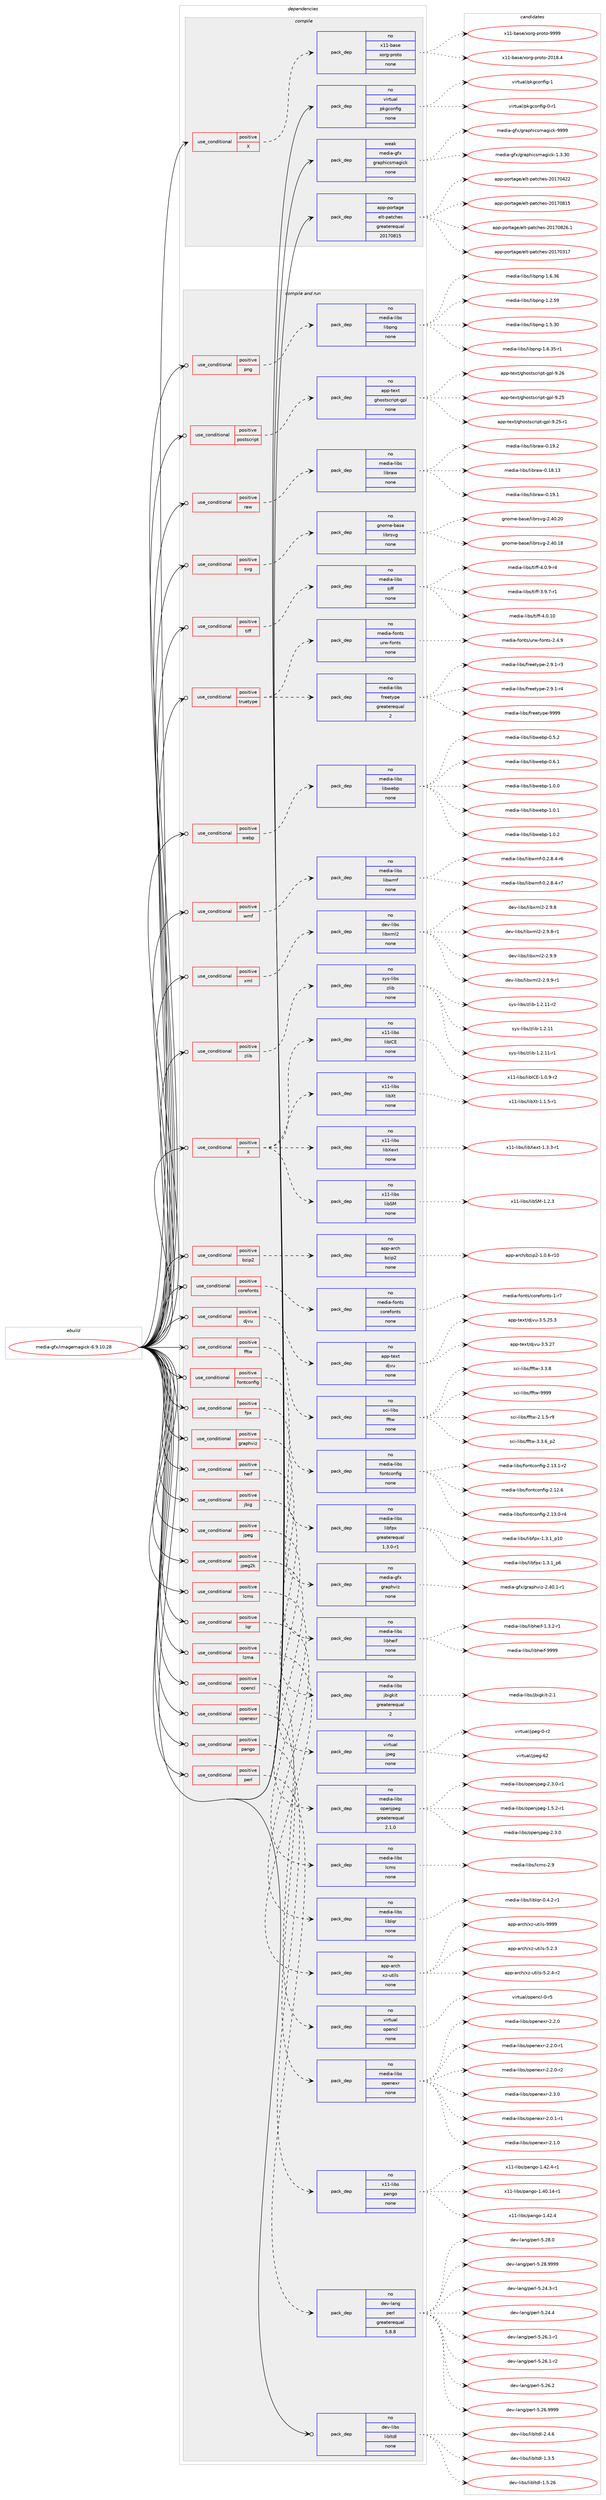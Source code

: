 digraph prolog {

# *************
# Graph options
# *************

newrank=true;
concentrate=true;
compound=true;
graph [rankdir=LR,fontname=Helvetica,fontsize=10,ranksep=1.5];#, ranksep=2.5, nodesep=0.2];
edge  [arrowhead=vee];
node  [fontname=Helvetica,fontsize=10];

# **********
# The ebuild
# **********

subgraph cluster_leftcol {
color=gray;
rank=same;
label=<<i>ebuild</i>>;
id [label="media-gfx/imagemagick-6.9.10.28", color=red, width=4, href="../media-gfx/imagemagick-6.9.10.28.svg"];
}

# ****************
# The dependencies
# ****************

subgraph cluster_midcol {
color=gray;
label=<<i>dependencies</i>>;
subgraph cluster_compile {
fillcolor="#eeeeee";
style=filled;
label=<<i>compile</i>>;
subgraph cond432873 {
dependency1605426 [label=<<TABLE BORDER="0" CELLBORDER="1" CELLSPACING="0" CELLPADDING="4"><TR><TD ROWSPAN="3" CELLPADDING="10">use_conditional</TD></TR><TR><TD>positive</TD></TR><TR><TD>X</TD></TR></TABLE>>, shape=none, color=red];
subgraph pack1146956 {
dependency1605427 [label=<<TABLE BORDER="0" CELLBORDER="1" CELLSPACING="0" CELLPADDING="4" WIDTH="220"><TR><TD ROWSPAN="6" CELLPADDING="30">pack_dep</TD></TR><TR><TD WIDTH="110">no</TD></TR><TR><TD>x11-base</TD></TR><TR><TD>xorg-proto</TD></TR><TR><TD>none</TD></TR><TR><TD></TD></TR></TABLE>>, shape=none, color=blue];
}
dependency1605426:e -> dependency1605427:w [weight=20,style="dashed",arrowhead="vee"];
}
id:e -> dependency1605426:w [weight=20,style="solid",arrowhead="vee"];
subgraph pack1146957 {
dependency1605428 [label=<<TABLE BORDER="0" CELLBORDER="1" CELLSPACING="0" CELLPADDING="4" WIDTH="220"><TR><TD ROWSPAN="6" CELLPADDING="30">pack_dep</TD></TR><TR><TD WIDTH="110">no</TD></TR><TR><TD>app-portage</TD></TR><TR><TD>elt-patches</TD></TR><TR><TD>greaterequal</TD></TR><TR><TD>20170815</TD></TR></TABLE>>, shape=none, color=blue];
}
id:e -> dependency1605428:w [weight=20,style="solid",arrowhead="vee"];
subgraph pack1146958 {
dependency1605429 [label=<<TABLE BORDER="0" CELLBORDER="1" CELLSPACING="0" CELLPADDING="4" WIDTH="220"><TR><TD ROWSPAN="6" CELLPADDING="30">pack_dep</TD></TR><TR><TD WIDTH="110">no</TD></TR><TR><TD>virtual</TD></TR><TR><TD>pkgconfig</TD></TR><TR><TD>none</TD></TR><TR><TD></TD></TR></TABLE>>, shape=none, color=blue];
}
id:e -> dependency1605429:w [weight=20,style="solid",arrowhead="vee"];
subgraph pack1146959 {
dependency1605430 [label=<<TABLE BORDER="0" CELLBORDER="1" CELLSPACING="0" CELLPADDING="4" WIDTH="220"><TR><TD ROWSPAN="6" CELLPADDING="30">pack_dep</TD></TR><TR><TD WIDTH="110">weak</TD></TR><TR><TD>media-gfx</TD></TR><TR><TD>graphicsmagick</TD></TR><TR><TD>none</TD></TR><TR><TD></TD></TR></TABLE>>, shape=none, color=blue];
}
id:e -> dependency1605430:w [weight=20,style="solid",arrowhead="vee"];
}
subgraph cluster_compileandrun {
fillcolor="#eeeeee";
style=filled;
label=<<i>compile and run</i>>;
subgraph cond432874 {
dependency1605431 [label=<<TABLE BORDER="0" CELLBORDER="1" CELLSPACING="0" CELLPADDING="4"><TR><TD ROWSPAN="3" CELLPADDING="10">use_conditional</TD></TR><TR><TD>positive</TD></TR><TR><TD>X</TD></TR></TABLE>>, shape=none, color=red];
subgraph pack1146960 {
dependency1605432 [label=<<TABLE BORDER="0" CELLBORDER="1" CELLSPACING="0" CELLPADDING="4" WIDTH="220"><TR><TD ROWSPAN="6" CELLPADDING="30">pack_dep</TD></TR><TR><TD WIDTH="110">no</TD></TR><TR><TD>x11-libs</TD></TR><TR><TD>libICE</TD></TR><TR><TD>none</TD></TR><TR><TD></TD></TR></TABLE>>, shape=none, color=blue];
}
dependency1605431:e -> dependency1605432:w [weight=20,style="dashed",arrowhead="vee"];
subgraph pack1146961 {
dependency1605433 [label=<<TABLE BORDER="0" CELLBORDER="1" CELLSPACING="0" CELLPADDING="4" WIDTH="220"><TR><TD ROWSPAN="6" CELLPADDING="30">pack_dep</TD></TR><TR><TD WIDTH="110">no</TD></TR><TR><TD>x11-libs</TD></TR><TR><TD>libSM</TD></TR><TR><TD>none</TD></TR><TR><TD></TD></TR></TABLE>>, shape=none, color=blue];
}
dependency1605431:e -> dependency1605433:w [weight=20,style="dashed",arrowhead="vee"];
subgraph pack1146962 {
dependency1605434 [label=<<TABLE BORDER="0" CELLBORDER="1" CELLSPACING="0" CELLPADDING="4" WIDTH="220"><TR><TD ROWSPAN="6" CELLPADDING="30">pack_dep</TD></TR><TR><TD WIDTH="110">no</TD></TR><TR><TD>x11-libs</TD></TR><TR><TD>libXext</TD></TR><TR><TD>none</TD></TR><TR><TD></TD></TR></TABLE>>, shape=none, color=blue];
}
dependency1605431:e -> dependency1605434:w [weight=20,style="dashed",arrowhead="vee"];
subgraph pack1146963 {
dependency1605435 [label=<<TABLE BORDER="0" CELLBORDER="1" CELLSPACING="0" CELLPADDING="4" WIDTH="220"><TR><TD ROWSPAN="6" CELLPADDING="30">pack_dep</TD></TR><TR><TD WIDTH="110">no</TD></TR><TR><TD>x11-libs</TD></TR><TR><TD>libXt</TD></TR><TR><TD>none</TD></TR><TR><TD></TD></TR></TABLE>>, shape=none, color=blue];
}
dependency1605431:e -> dependency1605435:w [weight=20,style="dashed",arrowhead="vee"];
}
id:e -> dependency1605431:w [weight=20,style="solid",arrowhead="odotvee"];
subgraph cond432875 {
dependency1605436 [label=<<TABLE BORDER="0" CELLBORDER="1" CELLSPACING="0" CELLPADDING="4"><TR><TD ROWSPAN="3" CELLPADDING="10">use_conditional</TD></TR><TR><TD>positive</TD></TR><TR><TD>bzip2</TD></TR></TABLE>>, shape=none, color=red];
subgraph pack1146964 {
dependency1605437 [label=<<TABLE BORDER="0" CELLBORDER="1" CELLSPACING="0" CELLPADDING="4" WIDTH="220"><TR><TD ROWSPAN="6" CELLPADDING="30">pack_dep</TD></TR><TR><TD WIDTH="110">no</TD></TR><TR><TD>app-arch</TD></TR><TR><TD>bzip2</TD></TR><TR><TD>none</TD></TR><TR><TD></TD></TR></TABLE>>, shape=none, color=blue];
}
dependency1605436:e -> dependency1605437:w [weight=20,style="dashed",arrowhead="vee"];
}
id:e -> dependency1605436:w [weight=20,style="solid",arrowhead="odotvee"];
subgraph cond432876 {
dependency1605438 [label=<<TABLE BORDER="0" CELLBORDER="1" CELLSPACING="0" CELLPADDING="4"><TR><TD ROWSPAN="3" CELLPADDING="10">use_conditional</TD></TR><TR><TD>positive</TD></TR><TR><TD>corefonts</TD></TR></TABLE>>, shape=none, color=red];
subgraph pack1146965 {
dependency1605439 [label=<<TABLE BORDER="0" CELLBORDER="1" CELLSPACING="0" CELLPADDING="4" WIDTH="220"><TR><TD ROWSPAN="6" CELLPADDING="30">pack_dep</TD></TR><TR><TD WIDTH="110">no</TD></TR><TR><TD>media-fonts</TD></TR><TR><TD>corefonts</TD></TR><TR><TD>none</TD></TR><TR><TD></TD></TR></TABLE>>, shape=none, color=blue];
}
dependency1605438:e -> dependency1605439:w [weight=20,style="dashed",arrowhead="vee"];
}
id:e -> dependency1605438:w [weight=20,style="solid",arrowhead="odotvee"];
subgraph cond432877 {
dependency1605440 [label=<<TABLE BORDER="0" CELLBORDER="1" CELLSPACING="0" CELLPADDING="4"><TR><TD ROWSPAN="3" CELLPADDING="10">use_conditional</TD></TR><TR><TD>positive</TD></TR><TR><TD>djvu</TD></TR></TABLE>>, shape=none, color=red];
subgraph pack1146966 {
dependency1605441 [label=<<TABLE BORDER="0" CELLBORDER="1" CELLSPACING="0" CELLPADDING="4" WIDTH="220"><TR><TD ROWSPAN="6" CELLPADDING="30">pack_dep</TD></TR><TR><TD WIDTH="110">no</TD></TR><TR><TD>app-text</TD></TR><TR><TD>djvu</TD></TR><TR><TD>none</TD></TR><TR><TD></TD></TR></TABLE>>, shape=none, color=blue];
}
dependency1605440:e -> dependency1605441:w [weight=20,style="dashed",arrowhead="vee"];
}
id:e -> dependency1605440:w [weight=20,style="solid",arrowhead="odotvee"];
subgraph cond432878 {
dependency1605442 [label=<<TABLE BORDER="0" CELLBORDER="1" CELLSPACING="0" CELLPADDING="4"><TR><TD ROWSPAN="3" CELLPADDING="10">use_conditional</TD></TR><TR><TD>positive</TD></TR><TR><TD>fftw</TD></TR></TABLE>>, shape=none, color=red];
subgraph pack1146967 {
dependency1605443 [label=<<TABLE BORDER="0" CELLBORDER="1" CELLSPACING="0" CELLPADDING="4" WIDTH="220"><TR><TD ROWSPAN="6" CELLPADDING="30">pack_dep</TD></TR><TR><TD WIDTH="110">no</TD></TR><TR><TD>sci-libs</TD></TR><TR><TD>fftw</TD></TR><TR><TD>none</TD></TR><TR><TD></TD></TR></TABLE>>, shape=none, color=blue];
}
dependency1605442:e -> dependency1605443:w [weight=20,style="dashed",arrowhead="vee"];
}
id:e -> dependency1605442:w [weight=20,style="solid",arrowhead="odotvee"];
subgraph cond432879 {
dependency1605444 [label=<<TABLE BORDER="0" CELLBORDER="1" CELLSPACING="0" CELLPADDING="4"><TR><TD ROWSPAN="3" CELLPADDING="10">use_conditional</TD></TR><TR><TD>positive</TD></TR><TR><TD>fontconfig</TD></TR></TABLE>>, shape=none, color=red];
subgraph pack1146968 {
dependency1605445 [label=<<TABLE BORDER="0" CELLBORDER="1" CELLSPACING="0" CELLPADDING="4" WIDTH="220"><TR><TD ROWSPAN="6" CELLPADDING="30">pack_dep</TD></TR><TR><TD WIDTH="110">no</TD></TR><TR><TD>media-libs</TD></TR><TR><TD>fontconfig</TD></TR><TR><TD>none</TD></TR><TR><TD></TD></TR></TABLE>>, shape=none, color=blue];
}
dependency1605444:e -> dependency1605445:w [weight=20,style="dashed",arrowhead="vee"];
}
id:e -> dependency1605444:w [weight=20,style="solid",arrowhead="odotvee"];
subgraph cond432880 {
dependency1605446 [label=<<TABLE BORDER="0" CELLBORDER="1" CELLSPACING="0" CELLPADDING="4"><TR><TD ROWSPAN="3" CELLPADDING="10">use_conditional</TD></TR><TR><TD>positive</TD></TR><TR><TD>fpx</TD></TR></TABLE>>, shape=none, color=red];
subgraph pack1146969 {
dependency1605447 [label=<<TABLE BORDER="0" CELLBORDER="1" CELLSPACING="0" CELLPADDING="4" WIDTH="220"><TR><TD ROWSPAN="6" CELLPADDING="30">pack_dep</TD></TR><TR><TD WIDTH="110">no</TD></TR><TR><TD>media-libs</TD></TR><TR><TD>libfpx</TD></TR><TR><TD>greaterequal</TD></TR><TR><TD>1.3.0-r1</TD></TR></TABLE>>, shape=none, color=blue];
}
dependency1605446:e -> dependency1605447:w [weight=20,style="dashed",arrowhead="vee"];
}
id:e -> dependency1605446:w [weight=20,style="solid",arrowhead="odotvee"];
subgraph cond432881 {
dependency1605448 [label=<<TABLE BORDER="0" CELLBORDER="1" CELLSPACING="0" CELLPADDING="4"><TR><TD ROWSPAN="3" CELLPADDING="10">use_conditional</TD></TR><TR><TD>positive</TD></TR><TR><TD>graphviz</TD></TR></TABLE>>, shape=none, color=red];
subgraph pack1146970 {
dependency1605449 [label=<<TABLE BORDER="0" CELLBORDER="1" CELLSPACING="0" CELLPADDING="4" WIDTH="220"><TR><TD ROWSPAN="6" CELLPADDING="30">pack_dep</TD></TR><TR><TD WIDTH="110">no</TD></TR><TR><TD>media-gfx</TD></TR><TR><TD>graphviz</TD></TR><TR><TD>none</TD></TR><TR><TD></TD></TR></TABLE>>, shape=none, color=blue];
}
dependency1605448:e -> dependency1605449:w [weight=20,style="dashed",arrowhead="vee"];
}
id:e -> dependency1605448:w [weight=20,style="solid",arrowhead="odotvee"];
subgraph cond432882 {
dependency1605450 [label=<<TABLE BORDER="0" CELLBORDER="1" CELLSPACING="0" CELLPADDING="4"><TR><TD ROWSPAN="3" CELLPADDING="10">use_conditional</TD></TR><TR><TD>positive</TD></TR><TR><TD>heif</TD></TR></TABLE>>, shape=none, color=red];
subgraph pack1146971 {
dependency1605451 [label=<<TABLE BORDER="0" CELLBORDER="1" CELLSPACING="0" CELLPADDING="4" WIDTH="220"><TR><TD ROWSPAN="6" CELLPADDING="30">pack_dep</TD></TR><TR><TD WIDTH="110">no</TD></TR><TR><TD>media-libs</TD></TR><TR><TD>libheif</TD></TR><TR><TD>none</TD></TR><TR><TD></TD></TR></TABLE>>, shape=none, color=blue];
}
dependency1605450:e -> dependency1605451:w [weight=20,style="dashed",arrowhead="vee"];
}
id:e -> dependency1605450:w [weight=20,style="solid",arrowhead="odotvee"];
subgraph cond432883 {
dependency1605452 [label=<<TABLE BORDER="0" CELLBORDER="1" CELLSPACING="0" CELLPADDING="4"><TR><TD ROWSPAN="3" CELLPADDING="10">use_conditional</TD></TR><TR><TD>positive</TD></TR><TR><TD>jbig</TD></TR></TABLE>>, shape=none, color=red];
subgraph pack1146972 {
dependency1605453 [label=<<TABLE BORDER="0" CELLBORDER="1" CELLSPACING="0" CELLPADDING="4" WIDTH="220"><TR><TD ROWSPAN="6" CELLPADDING="30">pack_dep</TD></TR><TR><TD WIDTH="110">no</TD></TR><TR><TD>media-libs</TD></TR><TR><TD>jbigkit</TD></TR><TR><TD>greaterequal</TD></TR><TR><TD>2</TD></TR></TABLE>>, shape=none, color=blue];
}
dependency1605452:e -> dependency1605453:w [weight=20,style="dashed",arrowhead="vee"];
}
id:e -> dependency1605452:w [weight=20,style="solid",arrowhead="odotvee"];
subgraph cond432884 {
dependency1605454 [label=<<TABLE BORDER="0" CELLBORDER="1" CELLSPACING="0" CELLPADDING="4"><TR><TD ROWSPAN="3" CELLPADDING="10">use_conditional</TD></TR><TR><TD>positive</TD></TR><TR><TD>jpeg</TD></TR></TABLE>>, shape=none, color=red];
subgraph pack1146973 {
dependency1605455 [label=<<TABLE BORDER="0" CELLBORDER="1" CELLSPACING="0" CELLPADDING="4" WIDTH="220"><TR><TD ROWSPAN="6" CELLPADDING="30">pack_dep</TD></TR><TR><TD WIDTH="110">no</TD></TR><TR><TD>virtual</TD></TR><TR><TD>jpeg</TD></TR><TR><TD>none</TD></TR><TR><TD></TD></TR></TABLE>>, shape=none, color=blue];
}
dependency1605454:e -> dependency1605455:w [weight=20,style="dashed",arrowhead="vee"];
}
id:e -> dependency1605454:w [weight=20,style="solid",arrowhead="odotvee"];
subgraph cond432885 {
dependency1605456 [label=<<TABLE BORDER="0" CELLBORDER="1" CELLSPACING="0" CELLPADDING="4"><TR><TD ROWSPAN="3" CELLPADDING="10">use_conditional</TD></TR><TR><TD>positive</TD></TR><TR><TD>jpeg2k</TD></TR></TABLE>>, shape=none, color=red];
subgraph pack1146974 {
dependency1605457 [label=<<TABLE BORDER="0" CELLBORDER="1" CELLSPACING="0" CELLPADDING="4" WIDTH="220"><TR><TD ROWSPAN="6" CELLPADDING="30">pack_dep</TD></TR><TR><TD WIDTH="110">no</TD></TR><TR><TD>media-libs</TD></TR><TR><TD>openjpeg</TD></TR><TR><TD>greaterequal</TD></TR><TR><TD>2.1.0</TD></TR></TABLE>>, shape=none, color=blue];
}
dependency1605456:e -> dependency1605457:w [weight=20,style="dashed",arrowhead="vee"];
}
id:e -> dependency1605456:w [weight=20,style="solid",arrowhead="odotvee"];
subgraph cond432886 {
dependency1605458 [label=<<TABLE BORDER="0" CELLBORDER="1" CELLSPACING="0" CELLPADDING="4"><TR><TD ROWSPAN="3" CELLPADDING="10">use_conditional</TD></TR><TR><TD>positive</TD></TR><TR><TD>lcms</TD></TR></TABLE>>, shape=none, color=red];
subgraph pack1146975 {
dependency1605459 [label=<<TABLE BORDER="0" CELLBORDER="1" CELLSPACING="0" CELLPADDING="4" WIDTH="220"><TR><TD ROWSPAN="6" CELLPADDING="30">pack_dep</TD></TR><TR><TD WIDTH="110">no</TD></TR><TR><TD>media-libs</TD></TR><TR><TD>lcms</TD></TR><TR><TD>none</TD></TR><TR><TD></TD></TR></TABLE>>, shape=none, color=blue];
}
dependency1605458:e -> dependency1605459:w [weight=20,style="dashed",arrowhead="vee"];
}
id:e -> dependency1605458:w [weight=20,style="solid",arrowhead="odotvee"];
subgraph cond432887 {
dependency1605460 [label=<<TABLE BORDER="0" CELLBORDER="1" CELLSPACING="0" CELLPADDING="4"><TR><TD ROWSPAN="3" CELLPADDING="10">use_conditional</TD></TR><TR><TD>positive</TD></TR><TR><TD>lqr</TD></TR></TABLE>>, shape=none, color=red];
subgraph pack1146976 {
dependency1605461 [label=<<TABLE BORDER="0" CELLBORDER="1" CELLSPACING="0" CELLPADDING="4" WIDTH="220"><TR><TD ROWSPAN="6" CELLPADDING="30">pack_dep</TD></TR><TR><TD WIDTH="110">no</TD></TR><TR><TD>media-libs</TD></TR><TR><TD>liblqr</TD></TR><TR><TD>none</TD></TR><TR><TD></TD></TR></TABLE>>, shape=none, color=blue];
}
dependency1605460:e -> dependency1605461:w [weight=20,style="dashed",arrowhead="vee"];
}
id:e -> dependency1605460:w [weight=20,style="solid",arrowhead="odotvee"];
subgraph cond432888 {
dependency1605462 [label=<<TABLE BORDER="0" CELLBORDER="1" CELLSPACING="0" CELLPADDING="4"><TR><TD ROWSPAN="3" CELLPADDING="10">use_conditional</TD></TR><TR><TD>positive</TD></TR><TR><TD>lzma</TD></TR></TABLE>>, shape=none, color=red];
subgraph pack1146977 {
dependency1605463 [label=<<TABLE BORDER="0" CELLBORDER="1" CELLSPACING="0" CELLPADDING="4" WIDTH="220"><TR><TD ROWSPAN="6" CELLPADDING="30">pack_dep</TD></TR><TR><TD WIDTH="110">no</TD></TR><TR><TD>app-arch</TD></TR><TR><TD>xz-utils</TD></TR><TR><TD>none</TD></TR><TR><TD></TD></TR></TABLE>>, shape=none, color=blue];
}
dependency1605462:e -> dependency1605463:w [weight=20,style="dashed",arrowhead="vee"];
}
id:e -> dependency1605462:w [weight=20,style="solid",arrowhead="odotvee"];
subgraph cond432889 {
dependency1605464 [label=<<TABLE BORDER="0" CELLBORDER="1" CELLSPACING="0" CELLPADDING="4"><TR><TD ROWSPAN="3" CELLPADDING="10">use_conditional</TD></TR><TR><TD>positive</TD></TR><TR><TD>opencl</TD></TR></TABLE>>, shape=none, color=red];
subgraph pack1146978 {
dependency1605465 [label=<<TABLE BORDER="0" CELLBORDER="1" CELLSPACING="0" CELLPADDING="4" WIDTH="220"><TR><TD ROWSPAN="6" CELLPADDING="30">pack_dep</TD></TR><TR><TD WIDTH="110">no</TD></TR><TR><TD>virtual</TD></TR><TR><TD>opencl</TD></TR><TR><TD>none</TD></TR><TR><TD></TD></TR></TABLE>>, shape=none, color=blue];
}
dependency1605464:e -> dependency1605465:w [weight=20,style="dashed",arrowhead="vee"];
}
id:e -> dependency1605464:w [weight=20,style="solid",arrowhead="odotvee"];
subgraph cond432890 {
dependency1605466 [label=<<TABLE BORDER="0" CELLBORDER="1" CELLSPACING="0" CELLPADDING="4"><TR><TD ROWSPAN="3" CELLPADDING="10">use_conditional</TD></TR><TR><TD>positive</TD></TR><TR><TD>openexr</TD></TR></TABLE>>, shape=none, color=red];
subgraph pack1146979 {
dependency1605467 [label=<<TABLE BORDER="0" CELLBORDER="1" CELLSPACING="0" CELLPADDING="4" WIDTH="220"><TR><TD ROWSPAN="6" CELLPADDING="30">pack_dep</TD></TR><TR><TD WIDTH="110">no</TD></TR><TR><TD>media-libs</TD></TR><TR><TD>openexr</TD></TR><TR><TD>none</TD></TR><TR><TD></TD></TR></TABLE>>, shape=none, color=blue];
}
dependency1605466:e -> dependency1605467:w [weight=20,style="dashed",arrowhead="vee"];
}
id:e -> dependency1605466:w [weight=20,style="solid",arrowhead="odotvee"];
subgraph cond432891 {
dependency1605468 [label=<<TABLE BORDER="0" CELLBORDER="1" CELLSPACING="0" CELLPADDING="4"><TR><TD ROWSPAN="3" CELLPADDING="10">use_conditional</TD></TR><TR><TD>positive</TD></TR><TR><TD>pango</TD></TR></TABLE>>, shape=none, color=red];
subgraph pack1146980 {
dependency1605469 [label=<<TABLE BORDER="0" CELLBORDER="1" CELLSPACING="0" CELLPADDING="4" WIDTH="220"><TR><TD ROWSPAN="6" CELLPADDING="30">pack_dep</TD></TR><TR><TD WIDTH="110">no</TD></TR><TR><TD>x11-libs</TD></TR><TR><TD>pango</TD></TR><TR><TD>none</TD></TR><TR><TD></TD></TR></TABLE>>, shape=none, color=blue];
}
dependency1605468:e -> dependency1605469:w [weight=20,style="dashed",arrowhead="vee"];
}
id:e -> dependency1605468:w [weight=20,style="solid",arrowhead="odotvee"];
subgraph cond432892 {
dependency1605470 [label=<<TABLE BORDER="0" CELLBORDER="1" CELLSPACING="0" CELLPADDING="4"><TR><TD ROWSPAN="3" CELLPADDING="10">use_conditional</TD></TR><TR><TD>positive</TD></TR><TR><TD>perl</TD></TR></TABLE>>, shape=none, color=red];
subgraph pack1146981 {
dependency1605471 [label=<<TABLE BORDER="0" CELLBORDER="1" CELLSPACING="0" CELLPADDING="4" WIDTH="220"><TR><TD ROWSPAN="6" CELLPADDING="30">pack_dep</TD></TR><TR><TD WIDTH="110">no</TD></TR><TR><TD>dev-lang</TD></TR><TR><TD>perl</TD></TR><TR><TD>greaterequal</TD></TR><TR><TD>5.8.8</TD></TR></TABLE>>, shape=none, color=blue];
}
dependency1605470:e -> dependency1605471:w [weight=20,style="dashed",arrowhead="vee"];
}
id:e -> dependency1605470:w [weight=20,style="solid",arrowhead="odotvee"];
subgraph cond432893 {
dependency1605472 [label=<<TABLE BORDER="0" CELLBORDER="1" CELLSPACING="0" CELLPADDING="4"><TR><TD ROWSPAN="3" CELLPADDING="10">use_conditional</TD></TR><TR><TD>positive</TD></TR><TR><TD>png</TD></TR></TABLE>>, shape=none, color=red];
subgraph pack1146982 {
dependency1605473 [label=<<TABLE BORDER="0" CELLBORDER="1" CELLSPACING="0" CELLPADDING="4" WIDTH="220"><TR><TD ROWSPAN="6" CELLPADDING="30">pack_dep</TD></TR><TR><TD WIDTH="110">no</TD></TR><TR><TD>media-libs</TD></TR><TR><TD>libpng</TD></TR><TR><TD>none</TD></TR><TR><TD></TD></TR></TABLE>>, shape=none, color=blue];
}
dependency1605472:e -> dependency1605473:w [weight=20,style="dashed",arrowhead="vee"];
}
id:e -> dependency1605472:w [weight=20,style="solid",arrowhead="odotvee"];
subgraph cond432894 {
dependency1605474 [label=<<TABLE BORDER="0" CELLBORDER="1" CELLSPACING="0" CELLPADDING="4"><TR><TD ROWSPAN="3" CELLPADDING="10">use_conditional</TD></TR><TR><TD>positive</TD></TR><TR><TD>postscript</TD></TR></TABLE>>, shape=none, color=red];
subgraph pack1146983 {
dependency1605475 [label=<<TABLE BORDER="0" CELLBORDER="1" CELLSPACING="0" CELLPADDING="4" WIDTH="220"><TR><TD ROWSPAN="6" CELLPADDING="30">pack_dep</TD></TR><TR><TD WIDTH="110">no</TD></TR><TR><TD>app-text</TD></TR><TR><TD>ghostscript-gpl</TD></TR><TR><TD>none</TD></TR><TR><TD></TD></TR></TABLE>>, shape=none, color=blue];
}
dependency1605474:e -> dependency1605475:w [weight=20,style="dashed",arrowhead="vee"];
}
id:e -> dependency1605474:w [weight=20,style="solid",arrowhead="odotvee"];
subgraph cond432895 {
dependency1605476 [label=<<TABLE BORDER="0" CELLBORDER="1" CELLSPACING="0" CELLPADDING="4"><TR><TD ROWSPAN="3" CELLPADDING="10">use_conditional</TD></TR><TR><TD>positive</TD></TR><TR><TD>raw</TD></TR></TABLE>>, shape=none, color=red];
subgraph pack1146984 {
dependency1605477 [label=<<TABLE BORDER="0" CELLBORDER="1" CELLSPACING="0" CELLPADDING="4" WIDTH="220"><TR><TD ROWSPAN="6" CELLPADDING="30">pack_dep</TD></TR><TR><TD WIDTH="110">no</TD></TR><TR><TD>media-libs</TD></TR><TR><TD>libraw</TD></TR><TR><TD>none</TD></TR><TR><TD></TD></TR></TABLE>>, shape=none, color=blue];
}
dependency1605476:e -> dependency1605477:w [weight=20,style="dashed",arrowhead="vee"];
}
id:e -> dependency1605476:w [weight=20,style="solid",arrowhead="odotvee"];
subgraph cond432896 {
dependency1605478 [label=<<TABLE BORDER="0" CELLBORDER="1" CELLSPACING="0" CELLPADDING="4"><TR><TD ROWSPAN="3" CELLPADDING="10">use_conditional</TD></TR><TR><TD>positive</TD></TR><TR><TD>svg</TD></TR></TABLE>>, shape=none, color=red];
subgraph pack1146985 {
dependency1605479 [label=<<TABLE BORDER="0" CELLBORDER="1" CELLSPACING="0" CELLPADDING="4" WIDTH="220"><TR><TD ROWSPAN="6" CELLPADDING="30">pack_dep</TD></TR><TR><TD WIDTH="110">no</TD></TR><TR><TD>gnome-base</TD></TR><TR><TD>librsvg</TD></TR><TR><TD>none</TD></TR><TR><TD></TD></TR></TABLE>>, shape=none, color=blue];
}
dependency1605478:e -> dependency1605479:w [weight=20,style="dashed",arrowhead="vee"];
}
id:e -> dependency1605478:w [weight=20,style="solid",arrowhead="odotvee"];
subgraph cond432897 {
dependency1605480 [label=<<TABLE BORDER="0" CELLBORDER="1" CELLSPACING="0" CELLPADDING="4"><TR><TD ROWSPAN="3" CELLPADDING="10">use_conditional</TD></TR><TR><TD>positive</TD></TR><TR><TD>tiff</TD></TR></TABLE>>, shape=none, color=red];
subgraph pack1146986 {
dependency1605481 [label=<<TABLE BORDER="0" CELLBORDER="1" CELLSPACING="0" CELLPADDING="4" WIDTH="220"><TR><TD ROWSPAN="6" CELLPADDING="30">pack_dep</TD></TR><TR><TD WIDTH="110">no</TD></TR><TR><TD>media-libs</TD></TR><TR><TD>tiff</TD></TR><TR><TD>none</TD></TR><TR><TD></TD></TR></TABLE>>, shape=none, color=blue];
}
dependency1605480:e -> dependency1605481:w [weight=20,style="dashed",arrowhead="vee"];
}
id:e -> dependency1605480:w [weight=20,style="solid",arrowhead="odotvee"];
subgraph cond432898 {
dependency1605482 [label=<<TABLE BORDER="0" CELLBORDER="1" CELLSPACING="0" CELLPADDING="4"><TR><TD ROWSPAN="3" CELLPADDING="10">use_conditional</TD></TR><TR><TD>positive</TD></TR><TR><TD>truetype</TD></TR></TABLE>>, shape=none, color=red];
subgraph pack1146987 {
dependency1605483 [label=<<TABLE BORDER="0" CELLBORDER="1" CELLSPACING="0" CELLPADDING="4" WIDTH="220"><TR><TD ROWSPAN="6" CELLPADDING="30">pack_dep</TD></TR><TR><TD WIDTH="110">no</TD></TR><TR><TD>media-fonts</TD></TR><TR><TD>urw-fonts</TD></TR><TR><TD>none</TD></TR><TR><TD></TD></TR></TABLE>>, shape=none, color=blue];
}
dependency1605482:e -> dependency1605483:w [weight=20,style="dashed",arrowhead="vee"];
subgraph pack1146988 {
dependency1605484 [label=<<TABLE BORDER="0" CELLBORDER="1" CELLSPACING="0" CELLPADDING="4" WIDTH="220"><TR><TD ROWSPAN="6" CELLPADDING="30">pack_dep</TD></TR><TR><TD WIDTH="110">no</TD></TR><TR><TD>media-libs</TD></TR><TR><TD>freetype</TD></TR><TR><TD>greaterequal</TD></TR><TR><TD>2</TD></TR></TABLE>>, shape=none, color=blue];
}
dependency1605482:e -> dependency1605484:w [weight=20,style="dashed",arrowhead="vee"];
}
id:e -> dependency1605482:w [weight=20,style="solid",arrowhead="odotvee"];
subgraph cond432899 {
dependency1605485 [label=<<TABLE BORDER="0" CELLBORDER="1" CELLSPACING="0" CELLPADDING="4"><TR><TD ROWSPAN="3" CELLPADDING="10">use_conditional</TD></TR><TR><TD>positive</TD></TR><TR><TD>webp</TD></TR></TABLE>>, shape=none, color=red];
subgraph pack1146989 {
dependency1605486 [label=<<TABLE BORDER="0" CELLBORDER="1" CELLSPACING="0" CELLPADDING="4" WIDTH="220"><TR><TD ROWSPAN="6" CELLPADDING="30">pack_dep</TD></TR><TR><TD WIDTH="110">no</TD></TR><TR><TD>media-libs</TD></TR><TR><TD>libwebp</TD></TR><TR><TD>none</TD></TR><TR><TD></TD></TR></TABLE>>, shape=none, color=blue];
}
dependency1605485:e -> dependency1605486:w [weight=20,style="dashed",arrowhead="vee"];
}
id:e -> dependency1605485:w [weight=20,style="solid",arrowhead="odotvee"];
subgraph cond432900 {
dependency1605487 [label=<<TABLE BORDER="0" CELLBORDER="1" CELLSPACING="0" CELLPADDING="4"><TR><TD ROWSPAN="3" CELLPADDING="10">use_conditional</TD></TR><TR><TD>positive</TD></TR><TR><TD>wmf</TD></TR></TABLE>>, shape=none, color=red];
subgraph pack1146990 {
dependency1605488 [label=<<TABLE BORDER="0" CELLBORDER="1" CELLSPACING="0" CELLPADDING="4" WIDTH="220"><TR><TD ROWSPAN="6" CELLPADDING="30">pack_dep</TD></TR><TR><TD WIDTH="110">no</TD></TR><TR><TD>media-libs</TD></TR><TR><TD>libwmf</TD></TR><TR><TD>none</TD></TR><TR><TD></TD></TR></TABLE>>, shape=none, color=blue];
}
dependency1605487:e -> dependency1605488:w [weight=20,style="dashed",arrowhead="vee"];
}
id:e -> dependency1605487:w [weight=20,style="solid",arrowhead="odotvee"];
subgraph cond432901 {
dependency1605489 [label=<<TABLE BORDER="0" CELLBORDER="1" CELLSPACING="0" CELLPADDING="4"><TR><TD ROWSPAN="3" CELLPADDING="10">use_conditional</TD></TR><TR><TD>positive</TD></TR><TR><TD>xml</TD></TR></TABLE>>, shape=none, color=red];
subgraph pack1146991 {
dependency1605490 [label=<<TABLE BORDER="0" CELLBORDER="1" CELLSPACING="0" CELLPADDING="4" WIDTH="220"><TR><TD ROWSPAN="6" CELLPADDING="30">pack_dep</TD></TR><TR><TD WIDTH="110">no</TD></TR><TR><TD>dev-libs</TD></TR><TR><TD>libxml2</TD></TR><TR><TD>none</TD></TR><TR><TD></TD></TR></TABLE>>, shape=none, color=blue];
}
dependency1605489:e -> dependency1605490:w [weight=20,style="dashed",arrowhead="vee"];
}
id:e -> dependency1605489:w [weight=20,style="solid",arrowhead="odotvee"];
subgraph cond432902 {
dependency1605491 [label=<<TABLE BORDER="0" CELLBORDER="1" CELLSPACING="0" CELLPADDING="4"><TR><TD ROWSPAN="3" CELLPADDING="10">use_conditional</TD></TR><TR><TD>positive</TD></TR><TR><TD>zlib</TD></TR></TABLE>>, shape=none, color=red];
subgraph pack1146992 {
dependency1605492 [label=<<TABLE BORDER="0" CELLBORDER="1" CELLSPACING="0" CELLPADDING="4" WIDTH="220"><TR><TD ROWSPAN="6" CELLPADDING="30">pack_dep</TD></TR><TR><TD WIDTH="110">no</TD></TR><TR><TD>sys-libs</TD></TR><TR><TD>zlib</TD></TR><TR><TD>none</TD></TR><TR><TD></TD></TR></TABLE>>, shape=none, color=blue];
}
dependency1605491:e -> dependency1605492:w [weight=20,style="dashed",arrowhead="vee"];
}
id:e -> dependency1605491:w [weight=20,style="solid",arrowhead="odotvee"];
subgraph pack1146993 {
dependency1605493 [label=<<TABLE BORDER="0" CELLBORDER="1" CELLSPACING="0" CELLPADDING="4" WIDTH="220"><TR><TD ROWSPAN="6" CELLPADDING="30">pack_dep</TD></TR><TR><TD WIDTH="110">no</TD></TR><TR><TD>dev-libs</TD></TR><TR><TD>libltdl</TD></TR><TR><TD>none</TD></TR><TR><TD></TD></TR></TABLE>>, shape=none, color=blue];
}
id:e -> dependency1605493:w [weight=20,style="solid",arrowhead="odotvee"];
}
subgraph cluster_run {
fillcolor="#eeeeee";
style=filled;
label=<<i>run</i>>;
}
}

# **************
# The candidates
# **************

subgraph cluster_choices {
rank=same;
color=gray;
label=<<i>candidates</i>>;

subgraph choice1146956 {
color=black;
nodesep=1;
choice1204949459897115101471201111141034511211411111611145504849564652 [label="x11-base/xorg-proto-2018.4", color=red, width=4,href="../x11-base/xorg-proto-2018.4.svg"];
choice120494945989711510147120111114103451121141111161114557575757 [label="x11-base/xorg-proto-9999", color=red, width=4,href="../x11-base/xorg-proto-9999.svg"];
dependency1605427:e -> choice1204949459897115101471201111141034511211411111611145504849564652:w [style=dotted,weight="100"];
dependency1605427:e -> choice120494945989711510147120111114103451121141111161114557575757:w [style=dotted,weight="100"];
}
subgraph choice1146957 {
color=black;
nodesep=1;
choice97112112451121111141169710310147101108116451129711699104101115455048495548514955 [label="app-portage/elt-patches-20170317", color=red, width=4,href="../app-portage/elt-patches-20170317.svg"];
choice97112112451121111141169710310147101108116451129711699104101115455048495548525050 [label="app-portage/elt-patches-20170422", color=red, width=4,href="../app-portage/elt-patches-20170422.svg"];
choice97112112451121111141169710310147101108116451129711699104101115455048495548564953 [label="app-portage/elt-patches-20170815", color=red, width=4,href="../app-portage/elt-patches-20170815.svg"];
choice971121124511211111411697103101471011081164511297116991041011154550484955485650544649 [label="app-portage/elt-patches-20170826.1", color=red, width=4,href="../app-portage/elt-patches-20170826.1.svg"];
dependency1605428:e -> choice97112112451121111141169710310147101108116451129711699104101115455048495548514955:w [style=dotted,weight="100"];
dependency1605428:e -> choice97112112451121111141169710310147101108116451129711699104101115455048495548525050:w [style=dotted,weight="100"];
dependency1605428:e -> choice97112112451121111141169710310147101108116451129711699104101115455048495548564953:w [style=dotted,weight="100"];
dependency1605428:e -> choice971121124511211111411697103101471011081164511297116991041011154550484955485650544649:w [style=dotted,weight="100"];
}
subgraph choice1146958 {
color=black;
nodesep=1;
choice11810511411611797108471121071039911111010210510345484511449 [label="virtual/pkgconfig-0-r1", color=red, width=4,href="../virtual/pkgconfig-0-r1.svg"];
choice1181051141161179710847112107103991111101021051034549 [label="virtual/pkgconfig-1", color=red, width=4,href="../virtual/pkgconfig-1.svg"];
dependency1605429:e -> choice11810511411611797108471121071039911111010210510345484511449:w [style=dotted,weight="100"];
dependency1605429:e -> choice1181051141161179710847112107103991111101021051034549:w [style=dotted,weight="100"];
}
subgraph choice1146959 {
color=black;
nodesep=1;
choice1091011001059745103102120471031149711210410599115109971031059910745494651465148 [label="media-gfx/graphicsmagick-1.3.30", color=red, width=4,href="../media-gfx/graphicsmagick-1.3.30.svg"];
choice109101100105974510310212047103114971121041059911510997103105991074557575757 [label="media-gfx/graphicsmagick-9999", color=red, width=4,href="../media-gfx/graphicsmagick-9999.svg"];
dependency1605430:e -> choice1091011001059745103102120471031149711210410599115109971031059910745494651465148:w [style=dotted,weight="100"];
dependency1605430:e -> choice109101100105974510310212047103114971121041059911510997103105991074557575757:w [style=dotted,weight="100"];
}
subgraph choice1146960 {
color=black;
nodesep=1;
choice1204949451081059811547108105987367694549464846574511450 [label="x11-libs/libICE-1.0.9-r2", color=red, width=4,href="../x11-libs/libICE-1.0.9-r2.svg"];
dependency1605432:e -> choice1204949451081059811547108105987367694549464846574511450:w [style=dotted,weight="100"];
}
subgraph choice1146961 {
color=black;
nodesep=1;
choice1204949451081059811547108105988377454946504651 [label="x11-libs/libSM-1.2.3", color=red, width=4,href="../x11-libs/libSM-1.2.3.svg"];
dependency1605433:e -> choice1204949451081059811547108105988377454946504651:w [style=dotted,weight="100"];
}
subgraph choice1146962 {
color=black;
nodesep=1;
choice120494945108105981154710810598881011201164549465146514511449 [label="x11-libs/libXext-1.3.3-r1", color=red, width=4,href="../x11-libs/libXext-1.3.3-r1.svg"];
dependency1605434:e -> choice120494945108105981154710810598881011201164549465146514511449:w [style=dotted,weight="100"];
}
subgraph choice1146963 {
color=black;
nodesep=1;
choice120494945108105981154710810598881164549464946534511449 [label="x11-libs/libXt-1.1.5-r1", color=red, width=4,href="../x11-libs/libXt-1.1.5-r1.svg"];
dependency1605435:e -> choice120494945108105981154710810598881164549464946534511449:w [style=dotted,weight="100"];
}
subgraph choice1146964 {
color=black;
nodesep=1;
choice97112112459711499104479812210511250454946484654451144948 [label="app-arch/bzip2-1.0.6-r10", color=red, width=4,href="../app-arch/bzip2-1.0.6-r10.svg"];
dependency1605437:e -> choice97112112459711499104479812210511250454946484654451144948:w [style=dotted,weight="100"];
}
subgraph choice1146965 {
color=black;
nodesep=1;
choice1091011001059745102111110116115479911111410110211111011611545494511455 [label="media-fonts/corefonts-1-r7", color=red, width=4,href="../media-fonts/corefonts-1-r7.svg"];
dependency1605439:e -> choice1091011001059745102111110116115479911111410110211111011611545494511455:w [style=dotted,weight="100"];
}
subgraph choice1146966 {
color=black;
nodesep=1;
choice971121124511610112011647100106118117455146534650534651 [label="app-text/djvu-3.5.25.3", color=red, width=4,href="../app-text/djvu-3.5.25.3.svg"];
choice97112112451161011201164710010611811745514653465055 [label="app-text/djvu-3.5.27", color=red, width=4,href="../app-text/djvu-3.5.27.svg"];
dependency1605441:e -> choice971121124511610112011647100106118117455146534650534651:w [style=dotted,weight="100"];
dependency1605441:e -> choice97112112451161011201164710010611811745514653465055:w [style=dotted,weight="100"];
}
subgraph choice1146967 {
color=black;
nodesep=1;
choice115991054510810598115471021021161194550464946534511457 [label="sci-libs/fftw-2.1.5-r9", color=red, width=4,href="../sci-libs/fftw-2.1.5-r9.svg"];
choice115991054510810598115471021021161194551465146549511250 [label="sci-libs/fftw-3.3.6_p2", color=red, width=4,href="../sci-libs/fftw-3.3.6_p2.svg"];
choice11599105451081059811547102102116119455146514656 [label="sci-libs/fftw-3.3.8", color=red, width=4,href="../sci-libs/fftw-3.3.8.svg"];
choice115991054510810598115471021021161194557575757 [label="sci-libs/fftw-9999", color=red, width=4,href="../sci-libs/fftw-9999.svg"];
dependency1605443:e -> choice115991054510810598115471021021161194550464946534511457:w [style=dotted,weight="100"];
dependency1605443:e -> choice115991054510810598115471021021161194551465146549511250:w [style=dotted,weight="100"];
dependency1605443:e -> choice11599105451081059811547102102116119455146514656:w [style=dotted,weight="100"];
dependency1605443:e -> choice115991054510810598115471021021161194557575757:w [style=dotted,weight="100"];
}
subgraph choice1146968 {
color=black;
nodesep=1;
choice109101100105974510810598115471021111101169911111010210510345504649504654 [label="media-libs/fontconfig-2.12.6", color=red, width=4,href="../media-libs/fontconfig-2.12.6.svg"];
choice1091011001059745108105981154710211111011699111110102105103455046495146484511452 [label="media-libs/fontconfig-2.13.0-r4", color=red, width=4,href="../media-libs/fontconfig-2.13.0-r4.svg"];
choice1091011001059745108105981154710211111011699111110102105103455046495146494511450 [label="media-libs/fontconfig-2.13.1-r2", color=red, width=4,href="../media-libs/fontconfig-2.13.1-r2.svg"];
dependency1605445:e -> choice109101100105974510810598115471021111101169911111010210510345504649504654:w [style=dotted,weight="100"];
dependency1605445:e -> choice1091011001059745108105981154710211111011699111110102105103455046495146484511452:w [style=dotted,weight="100"];
dependency1605445:e -> choice1091011001059745108105981154710211111011699111110102105103455046495146494511450:w [style=dotted,weight="100"];
}
subgraph choice1146969 {
color=black;
nodesep=1;
choice1091011001059745108105981154710810598102112120454946514649951124948 [label="media-libs/libfpx-1.3.1_p10", color=red, width=4,href="../media-libs/libfpx-1.3.1_p10.svg"];
choice10910110010597451081059811547108105981021121204549465146499511254 [label="media-libs/libfpx-1.3.1_p6", color=red, width=4,href="../media-libs/libfpx-1.3.1_p6.svg"];
dependency1605447:e -> choice1091011001059745108105981154710810598102112120454946514649951124948:w [style=dotted,weight="100"];
dependency1605447:e -> choice10910110010597451081059811547108105981021121204549465146499511254:w [style=dotted,weight="100"];
}
subgraph choice1146970 {
color=black;
nodesep=1;
choice10910110010597451031021204710311497112104118105122455046524846494511449 [label="media-gfx/graphviz-2.40.1-r1", color=red, width=4,href="../media-gfx/graphviz-2.40.1-r1.svg"];
dependency1605449:e -> choice10910110010597451031021204710311497112104118105122455046524846494511449:w [style=dotted,weight="100"];
}
subgraph choice1146971 {
color=black;
nodesep=1;
choice10910110010597451081059811547108105981041011051024549465146504511449 [label="media-libs/libheif-1.3.2-r1", color=red, width=4,href="../media-libs/libheif-1.3.2-r1.svg"];
choice10910110010597451081059811547108105981041011051024557575757 [label="media-libs/libheif-9999", color=red, width=4,href="../media-libs/libheif-9999.svg"];
dependency1605451:e -> choice10910110010597451081059811547108105981041011051024549465146504511449:w [style=dotted,weight="100"];
dependency1605451:e -> choice10910110010597451081059811547108105981041011051024557575757:w [style=dotted,weight="100"];
}
subgraph choice1146972 {
color=black;
nodesep=1;
choice109101100105974510810598115471069810510310710511645504649 [label="media-libs/jbigkit-2.1", color=red, width=4,href="../media-libs/jbigkit-2.1.svg"];
dependency1605453:e -> choice109101100105974510810598115471069810510310710511645504649:w [style=dotted,weight="100"];
}
subgraph choice1146973 {
color=black;
nodesep=1;
choice118105114116117971084710611210110345484511450 [label="virtual/jpeg-0-r2", color=red, width=4,href="../virtual/jpeg-0-r2.svg"];
choice1181051141161179710847106112101103455450 [label="virtual/jpeg-62", color=red, width=4,href="../virtual/jpeg-62.svg"];
dependency1605455:e -> choice118105114116117971084710611210110345484511450:w [style=dotted,weight="100"];
dependency1605455:e -> choice1181051141161179710847106112101103455450:w [style=dotted,weight="100"];
}
subgraph choice1146974 {
color=black;
nodesep=1;
choice109101100105974510810598115471111121011101061121011034549465346504511449 [label="media-libs/openjpeg-1.5.2-r1", color=red, width=4,href="../media-libs/openjpeg-1.5.2-r1.svg"];
choice10910110010597451081059811547111112101110106112101103455046514648 [label="media-libs/openjpeg-2.3.0", color=red, width=4,href="../media-libs/openjpeg-2.3.0.svg"];
choice109101100105974510810598115471111121011101061121011034550465146484511449 [label="media-libs/openjpeg-2.3.0-r1", color=red, width=4,href="../media-libs/openjpeg-2.3.0-r1.svg"];
dependency1605457:e -> choice109101100105974510810598115471111121011101061121011034549465346504511449:w [style=dotted,weight="100"];
dependency1605457:e -> choice10910110010597451081059811547111112101110106112101103455046514648:w [style=dotted,weight="100"];
dependency1605457:e -> choice109101100105974510810598115471111121011101061121011034550465146484511449:w [style=dotted,weight="100"];
}
subgraph choice1146975 {
color=black;
nodesep=1;
choice109101100105974510810598115471089910911545504657 [label="media-libs/lcms-2.9", color=red, width=4,href="../media-libs/lcms-2.9.svg"];
dependency1605459:e -> choice109101100105974510810598115471089910911545504657:w [style=dotted,weight="100"];
}
subgraph choice1146976 {
color=black;
nodesep=1;
choice10910110010597451081059811547108105981081131144548465246504511449 [label="media-libs/liblqr-0.4.2-r1", color=red, width=4,href="../media-libs/liblqr-0.4.2-r1.svg"];
dependency1605461:e -> choice10910110010597451081059811547108105981081131144548465246504511449:w [style=dotted,weight="100"];
}
subgraph choice1146977 {
color=black;
nodesep=1;
choice971121124597114991044712012245117116105108115455346504651 [label="app-arch/xz-utils-5.2.3", color=red, width=4,href="../app-arch/xz-utils-5.2.3.svg"];
choice9711211245971149910447120122451171161051081154553465046524511450 [label="app-arch/xz-utils-5.2.4-r2", color=red, width=4,href="../app-arch/xz-utils-5.2.4-r2.svg"];
choice9711211245971149910447120122451171161051081154557575757 [label="app-arch/xz-utils-9999", color=red, width=4,href="../app-arch/xz-utils-9999.svg"];
dependency1605463:e -> choice971121124597114991044712012245117116105108115455346504651:w [style=dotted,weight="100"];
dependency1605463:e -> choice9711211245971149910447120122451171161051081154553465046524511450:w [style=dotted,weight="100"];
dependency1605463:e -> choice9711211245971149910447120122451171161051081154557575757:w [style=dotted,weight="100"];
}
subgraph choice1146978 {
color=black;
nodesep=1;
choice11810511411611797108471111121011109910845484511453 [label="virtual/opencl-0-r5", color=red, width=4,href="../virtual/opencl-0-r5.svg"];
dependency1605465:e -> choice11810511411611797108471111121011109910845484511453:w [style=dotted,weight="100"];
}
subgraph choice1146979 {
color=black;
nodesep=1;
choice109101100105974510810598115471111121011101011201144550464846494511449 [label="media-libs/openexr-2.0.1-r1", color=red, width=4,href="../media-libs/openexr-2.0.1-r1.svg"];
choice10910110010597451081059811547111112101110101120114455046494648 [label="media-libs/openexr-2.1.0", color=red, width=4,href="../media-libs/openexr-2.1.0.svg"];
choice10910110010597451081059811547111112101110101120114455046504648 [label="media-libs/openexr-2.2.0", color=red, width=4,href="../media-libs/openexr-2.2.0.svg"];
choice109101100105974510810598115471111121011101011201144550465046484511449 [label="media-libs/openexr-2.2.0-r1", color=red, width=4,href="../media-libs/openexr-2.2.0-r1.svg"];
choice109101100105974510810598115471111121011101011201144550465046484511450 [label="media-libs/openexr-2.2.0-r2", color=red, width=4,href="../media-libs/openexr-2.2.0-r2.svg"];
choice10910110010597451081059811547111112101110101120114455046514648 [label="media-libs/openexr-2.3.0", color=red, width=4,href="../media-libs/openexr-2.3.0.svg"];
dependency1605467:e -> choice109101100105974510810598115471111121011101011201144550464846494511449:w [style=dotted,weight="100"];
dependency1605467:e -> choice10910110010597451081059811547111112101110101120114455046494648:w [style=dotted,weight="100"];
dependency1605467:e -> choice10910110010597451081059811547111112101110101120114455046504648:w [style=dotted,weight="100"];
dependency1605467:e -> choice109101100105974510810598115471111121011101011201144550465046484511449:w [style=dotted,weight="100"];
dependency1605467:e -> choice109101100105974510810598115471111121011101011201144550465046484511450:w [style=dotted,weight="100"];
dependency1605467:e -> choice10910110010597451081059811547111112101110101120114455046514648:w [style=dotted,weight="100"];
}
subgraph choice1146980 {
color=black;
nodesep=1;
choice12049494510810598115471129711010311145494652484649524511449 [label="x11-libs/pango-1.40.14-r1", color=red, width=4,href="../x11-libs/pango-1.40.14-r1.svg"];
choice12049494510810598115471129711010311145494652504652 [label="x11-libs/pango-1.42.4", color=red, width=4,href="../x11-libs/pango-1.42.4.svg"];
choice120494945108105981154711297110103111454946525046524511449 [label="x11-libs/pango-1.42.4-r1", color=red, width=4,href="../x11-libs/pango-1.42.4-r1.svg"];
dependency1605469:e -> choice12049494510810598115471129711010311145494652484649524511449:w [style=dotted,weight="100"];
dependency1605469:e -> choice12049494510810598115471129711010311145494652504652:w [style=dotted,weight="100"];
dependency1605469:e -> choice120494945108105981154711297110103111454946525046524511449:w [style=dotted,weight="100"];
}
subgraph choice1146981 {
color=black;
nodesep=1;
choice100101118451089711010347112101114108455346505246514511449 [label="dev-lang/perl-5.24.3-r1", color=red, width=4,href="../dev-lang/perl-5.24.3-r1.svg"];
choice10010111845108971101034711210111410845534650524652 [label="dev-lang/perl-5.24.4", color=red, width=4,href="../dev-lang/perl-5.24.4.svg"];
choice100101118451089711010347112101114108455346505446494511449 [label="dev-lang/perl-5.26.1-r1", color=red, width=4,href="../dev-lang/perl-5.26.1-r1.svg"];
choice100101118451089711010347112101114108455346505446494511450 [label="dev-lang/perl-5.26.1-r2", color=red, width=4,href="../dev-lang/perl-5.26.1-r2.svg"];
choice10010111845108971101034711210111410845534650544650 [label="dev-lang/perl-5.26.2", color=red, width=4,href="../dev-lang/perl-5.26.2.svg"];
choice10010111845108971101034711210111410845534650544657575757 [label="dev-lang/perl-5.26.9999", color=red, width=4,href="../dev-lang/perl-5.26.9999.svg"];
choice10010111845108971101034711210111410845534650564648 [label="dev-lang/perl-5.28.0", color=red, width=4,href="../dev-lang/perl-5.28.0.svg"];
choice10010111845108971101034711210111410845534650564657575757 [label="dev-lang/perl-5.28.9999", color=red, width=4,href="../dev-lang/perl-5.28.9999.svg"];
dependency1605471:e -> choice100101118451089711010347112101114108455346505246514511449:w [style=dotted,weight="100"];
dependency1605471:e -> choice10010111845108971101034711210111410845534650524652:w [style=dotted,weight="100"];
dependency1605471:e -> choice100101118451089711010347112101114108455346505446494511449:w [style=dotted,weight="100"];
dependency1605471:e -> choice100101118451089711010347112101114108455346505446494511450:w [style=dotted,weight="100"];
dependency1605471:e -> choice10010111845108971101034711210111410845534650544650:w [style=dotted,weight="100"];
dependency1605471:e -> choice10010111845108971101034711210111410845534650544657575757:w [style=dotted,weight="100"];
dependency1605471:e -> choice10010111845108971101034711210111410845534650564648:w [style=dotted,weight="100"];
dependency1605471:e -> choice10010111845108971101034711210111410845534650564657575757:w [style=dotted,weight="100"];
}
subgraph choice1146982 {
color=black;
nodesep=1;
choice109101100105974510810598115471081059811211010345494650465357 [label="media-libs/libpng-1.2.59", color=red, width=4,href="../media-libs/libpng-1.2.59.svg"];
choice109101100105974510810598115471081059811211010345494653465148 [label="media-libs/libpng-1.5.30", color=red, width=4,href="../media-libs/libpng-1.5.30.svg"];
choice1091011001059745108105981154710810598112110103454946544651534511449 [label="media-libs/libpng-1.6.35-r1", color=red, width=4,href="../media-libs/libpng-1.6.35-r1.svg"];
choice109101100105974510810598115471081059811211010345494654465154 [label="media-libs/libpng-1.6.36", color=red, width=4,href="../media-libs/libpng-1.6.36.svg"];
dependency1605473:e -> choice109101100105974510810598115471081059811211010345494650465357:w [style=dotted,weight="100"];
dependency1605473:e -> choice109101100105974510810598115471081059811211010345494653465148:w [style=dotted,weight="100"];
dependency1605473:e -> choice1091011001059745108105981154710810598112110103454946544651534511449:w [style=dotted,weight="100"];
dependency1605473:e -> choice109101100105974510810598115471081059811211010345494654465154:w [style=dotted,weight="100"];
}
subgraph choice1146983 {
color=black;
nodesep=1;
choice97112112451161011201164710310411111511611599114105112116451031121084557465053 [label="app-text/ghostscript-gpl-9.25", color=red, width=4,href="../app-text/ghostscript-gpl-9.25.svg"];
choice971121124511610112011647103104111115116115991141051121164510311210845574650534511449 [label="app-text/ghostscript-gpl-9.25-r1", color=red, width=4,href="../app-text/ghostscript-gpl-9.25-r1.svg"];
choice97112112451161011201164710310411111511611599114105112116451031121084557465054 [label="app-text/ghostscript-gpl-9.26", color=red, width=4,href="../app-text/ghostscript-gpl-9.26.svg"];
dependency1605475:e -> choice97112112451161011201164710310411111511611599114105112116451031121084557465053:w [style=dotted,weight="100"];
dependency1605475:e -> choice971121124511610112011647103104111115116115991141051121164510311210845574650534511449:w [style=dotted,weight="100"];
dependency1605475:e -> choice97112112451161011201164710310411111511611599114105112116451031121084557465054:w [style=dotted,weight="100"];
}
subgraph choice1146984 {
color=black;
nodesep=1;
choice1091011001059745108105981154710810598114971194548464956464951 [label="media-libs/libraw-0.18.13", color=red, width=4,href="../media-libs/libraw-0.18.13.svg"];
choice10910110010597451081059811547108105981149711945484649574649 [label="media-libs/libraw-0.19.1", color=red, width=4,href="../media-libs/libraw-0.19.1.svg"];
choice10910110010597451081059811547108105981149711945484649574650 [label="media-libs/libraw-0.19.2", color=red, width=4,href="../media-libs/libraw-0.19.2.svg"];
dependency1605477:e -> choice1091011001059745108105981154710810598114971194548464956464951:w [style=dotted,weight="100"];
dependency1605477:e -> choice10910110010597451081059811547108105981149711945484649574649:w [style=dotted,weight="100"];
dependency1605477:e -> choice10910110010597451081059811547108105981149711945484649574650:w [style=dotted,weight="100"];
}
subgraph choice1146985 {
color=black;
nodesep=1;
choice10311011110910145989711510147108105981141151181034550465248464956 [label="gnome-base/librsvg-2.40.18", color=red, width=4,href="../gnome-base/librsvg-2.40.18.svg"];
choice10311011110910145989711510147108105981141151181034550465248465048 [label="gnome-base/librsvg-2.40.20", color=red, width=4,href="../gnome-base/librsvg-2.40.20.svg"];
dependency1605479:e -> choice10311011110910145989711510147108105981141151181034550465248464956:w [style=dotted,weight="100"];
dependency1605479:e -> choice10311011110910145989711510147108105981141151181034550465248465048:w [style=dotted,weight="100"];
}
subgraph choice1146986 {
color=black;
nodesep=1;
choice109101100105974510810598115471161051021024551465746554511449 [label="media-libs/tiff-3.9.7-r1", color=red, width=4,href="../media-libs/tiff-3.9.7-r1.svg"];
choice1091011001059745108105981154711610510210245524648464948 [label="media-libs/tiff-4.0.10", color=red, width=4,href="../media-libs/tiff-4.0.10.svg"];
choice109101100105974510810598115471161051021024552464846574511452 [label="media-libs/tiff-4.0.9-r4", color=red, width=4,href="../media-libs/tiff-4.0.9-r4.svg"];
dependency1605481:e -> choice109101100105974510810598115471161051021024551465746554511449:w [style=dotted,weight="100"];
dependency1605481:e -> choice1091011001059745108105981154711610510210245524648464948:w [style=dotted,weight="100"];
dependency1605481:e -> choice109101100105974510810598115471161051021024552464846574511452:w [style=dotted,weight="100"];
}
subgraph choice1146987 {
color=black;
nodesep=1;
choice10910110010597451021111101161154711711411945102111110116115455046524657 [label="media-fonts/urw-fonts-2.4.9", color=red, width=4,href="../media-fonts/urw-fonts-2.4.9.svg"];
dependency1605483:e -> choice10910110010597451021111101161154711711411945102111110116115455046524657:w [style=dotted,weight="100"];
}
subgraph choice1146988 {
color=black;
nodesep=1;
choice109101100105974510810598115471021141011011161211121014550465746494511451 [label="media-libs/freetype-2.9.1-r3", color=red, width=4,href="../media-libs/freetype-2.9.1-r3.svg"];
choice109101100105974510810598115471021141011011161211121014550465746494511452 [label="media-libs/freetype-2.9.1-r4", color=red, width=4,href="../media-libs/freetype-2.9.1-r4.svg"];
choice109101100105974510810598115471021141011011161211121014557575757 [label="media-libs/freetype-9999", color=red, width=4,href="../media-libs/freetype-9999.svg"];
dependency1605484:e -> choice109101100105974510810598115471021141011011161211121014550465746494511451:w [style=dotted,weight="100"];
dependency1605484:e -> choice109101100105974510810598115471021141011011161211121014550465746494511452:w [style=dotted,weight="100"];
dependency1605484:e -> choice109101100105974510810598115471021141011011161211121014557575757:w [style=dotted,weight="100"];
}
subgraph choice1146989 {
color=black;
nodesep=1;
choice109101100105974510810598115471081059811910198112454846534650 [label="media-libs/libwebp-0.5.2", color=red, width=4,href="../media-libs/libwebp-0.5.2.svg"];
choice109101100105974510810598115471081059811910198112454846544649 [label="media-libs/libwebp-0.6.1", color=red, width=4,href="../media-libs/libwebp-0.6.1.svg"];
choice109101100105974510810598115471081059811910198112454946484648 [label="media-libs/libwebp-1.0.0", color=red, width=4,href="../media-libs/libwebp-1.0.0.svg"];
choice109101100105974510810598115471081059811910198112454946484649 [label="media-libs/libwebp-1.0.1", color=red, width=4,href="../media-libs/libwebp-1.0.1.svg"];
choice109101100105974510810598115471081059811910198112454946484650 [label="media-libs/libwebp-1.0.2", color=red, width=4,href="../media-libs/libwebp-1.0.2.svg"];
dependency1605486:e -> choice109101100105974510810598115471081059811910198112454846534650:w [style=dotted,weight="100"];
dependency1605486:e -> choice109101100105974510810598115471081059811910198112454846544649:w [style=dotted,weight="100"];
dependency1605486:e -> choice109101100105974510810598115471081059811910198112454946484648:w [style=dotted,weight="100"];
dependency1605486:e -> choice109101100105974510810598115471081059811910198112454946484649:w [style=dotted,weight="100"];
dependency1605486:e -> choice109101100105974510810598115471081059811910198112454946484650:w [style=dotted,weight="100"];
}
subgraph choice1146990 {
color=black;
nodesep=1;
choice109101100105974510810598115471081059811910910245484650465646524511454 [label="media-libs/libwmf-0.2.8.4-r6", color=red, width=4,href="../media-libs/libwmf-0.2.8.4-r6.svg"];
choice109101100105974510810598115471081059811910910245484650465646524511455 [label="media-libs/libwmf-0.2.8.4-r7", color=red, width=4,href="../media-libs/libwmf-0.2.8.4-r7.svg"];
dependency1605488:e -> choice109101100105974510810598115471081059811910910245484650465646524511454:w [style=dotted,weight="100"];
dependency1605488:e -> choice109101100105974510810598115471081059811910910245484650465646524511455:w [style=dotted,weight="100"];
}
subgraph choice1146991 {
color=black;
nodesep=1;
choice1001011184510810598115471081059812010910850455046574656 [label="dev-libs/libxml2-2.9.8", color=red, width=4,href="../dev-libs/libxml2-2.9.8.svg"];
choice10010111845108105981154710810598120109108504550465746564511449 [label="dev-libs/libxml2-2.9.8-r1", color=red, width=4,href="../dev-libs/libxml2-2.9.8-r1.svg"];
choice1001011184510810598115471081059812010910850455046574657 [label="dev-libs/libxml2-2.9.9", color=red, width=4,href="../dev-libs/libxml2-2.9.9.svg"];
choice10010111845108105981154710810598120109108504550465746574511449 [label="dev-libs/libxml2-2.9.9-r1", color=red, width=4,href="../dev-libs/libxml2-2.9.9-r1.svg"];
dependency1605490:e -> choice1001011184510810598115471081059812010910850455046574656:w [style=dotted,weight="100"];
dependency1605490:e -> choice10010111845108105981154710810598120109108504550465746564511449:w [style=dotted,weight="100"];
dependency1605490:e -> choice1001011184510810598115471081059812010910850455046574657:w [style=dotted,weight="100"];
dependency1605490:e -> choice10010111845108105981154710810598120109108504550465746574511449:w [style=dotted,weight="100"];
}
subgraph choice1146992 {
color=black;
nodesep=1;
choice1151211154510810598115471221081059845494650464949 [label="sys-libs/zlib-1.2.11", color=red, width=4,href="../sys-libs/zlib-1.2.11.svg"];
choice11512111545108105981154712210810598454946504649494511449 [label="sys-libs/zlib-1.2.11-r1", color=red, width=4,href="../sys-libs/zlib-1.2.11-r1.svg"];
choice11512111545108105981154712210810598454946504649494511450 [label="sys-libs/zlib-1.2.11-r2", color=red, width=4,href="../sys-libs/zlib-1.2.11-r2.svg"];
dependency1605492:e -> choice1151211154510810598115471221081059845494650464949:w [style=dotted,weight="100"];
dependency1605492:e -> choice11512111545108105981154712210810598454946504649494511449:w [style=dotted,weight="100"];
dependency1605492:e -> choice11512111545108105981154712210810598454946504649494511450:w [style=dotted,weight="100"];
}
subgraph choice1146993 {
color=black;
nodesep=1;
choice10010111845108105981154710810598108116100108454946514653 [label="dev-libs/libltdl-1.3.5", color=red, width=4,href="../dev-libs/libltdl-1.3.5.svg"];
choice1001011184510810598115471081059810811610010845494653465054 [label="dev-libs/libltdl-1.5.26", color=red, width=4,href="../dev-libs/libltdl-1.5.26.svg"];
choice10010111845108105981154710810598108116100108455046524654 [label="dev-libs/libltdl-2.4.6", color=red, width=4,href="../dev-libs/libltdl-2.4.6.svg"];
dependency1605493:e -> choice10010111845108105981154710810598108116100108454946514653:w [style=dotted,weight="100"];
dependency1605493:e -> choice1001011184510810598115471081059810811610010845494653465054:w [style=dotted,weight="100"];
dependency1605493:e -> choice10010111845108105981154710810598108116100108455046524654:w [style=dotted,weight="100"];
}
}

}
